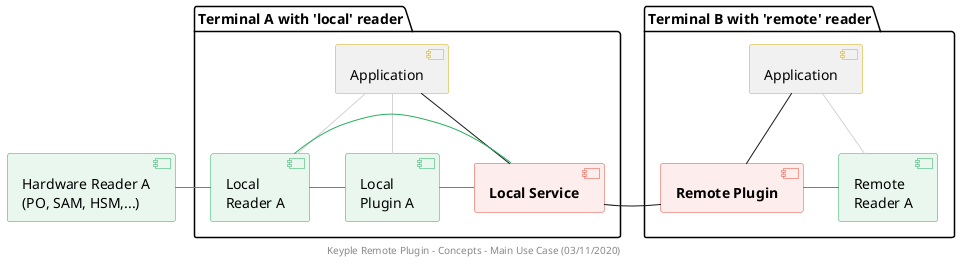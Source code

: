 @startuml
footer
    Keyple Remote Plugin - Concepts - Main Use Case (03/11/2020)
end footer

' == THEME ==

'Couleurs issues de : https://htmlcolorcodes.com/fr/tableau-de-couleur/tableau-de-couleur-design-plat/
!define COLOR_RED E74C3C
!define COLOR_PURPLE 8E44AD
!define COLOR_BLUE 3498DB
!define COLOR_GREEN 27AE60
!define COLOR_GREY 2C3E50
skinparam Shadowing false
skinparam component {
    BorderColor #D4AC0D
    ' Red
    BackgroundColor<<red>> #FDEDEC
    BorderColor<<red>> #E74C3C
    ' Purple
    BackgroundColor<<purple>> #F4ECF7
    BorderColor<<purple>> #8E44AD
    ' blue
    BackgroundColor<<blue>> #EBF5FB
    BorderColor<<blue>> #3498DB
    ' Green
    BackgroundColor<<green>> #E9F7EF
    BorderColor<<green>> #27AE60
    ' Grey
    BackgroundColor<<grey>> #EAECEE
    BorderColor<<grey>> #2C3E50
}
hide <<red>> stereotype
hide <<purple>> stereotype
hide <<blue>> stereotype
hide <<green>> stereotype
hide <<grey>> stereotype

' == CONTENT ==

[Hardware Reader A\n(PO, SAM, HSM,...)] as readerA <<green>>
package "Terminal A with 'local' reader" {
    [Application] as appA
    [**Local Service**] as localServiceA <<red>>
    [Local\nPlugin A] as localPluginA <<green>>
    [Local\nReader A] as localReaderA <<green>>
}
package "Terminal B with 'remote' reader" {
    [Application] as app
    [**Remote Plugin**] as remotePlugin <<red>>
    [Remote\nReader A] as remoteReaderA <<green>>
}

'utilisation

appA -- localPluginA #LightGrey
appA -- localReaderA #LightGrey
appA -- localServiceA
localPluginA -left- localReaderA #COLOR_GREEN
localServiceA -left- localPluginA #COLOR_GREEN
localServiceA -left- localReaderA #COLOR_GREEN
localReaderA -left- readerA #COLOR_GREEN

localServiceA - remotePlugin

app -- remotePlugin
app -- remoteReaderA #LightGrey
remotePlugin - remoteReaderA #COLOR_GREEN

@enduml